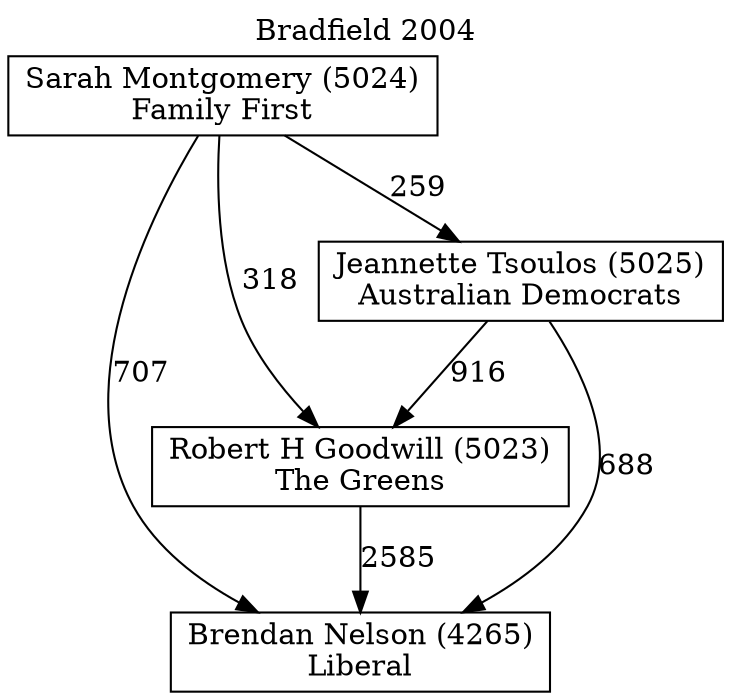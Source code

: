 // House preference flow
digraph "Brendan Nelson (4265)_Bradfield_2004" {
	graph [label="Bradfield 2004" labelloc=t mclimit=10]
	node [shape=box]
	"Brendan Nelson (4265)" [label="Brendan Nelson (4265)
Liberal"]
	"Robert H Goodwill (5023)" [label="Robert H Goodwill (5023)
The Greens"]
	"Jeannette Tsoulos (5025)" [label="Jeannette Tsoulos (5025)
Australian Democrats"]
	"Sarah Montgomery (5024)" [label="Sarah Montgomery (5024)
Family First"]
	"Robert H Goodwill (5023)" -> "Brendan Nelson (4265)" [label=2585]
	"Jeannette Tsoulos (5025)" -> "Robert H Goodwill (5023)" [label=916]
	"Sarah Montgomery (5024)" -> "Jeannette Tsoulos (5025)" [label=259]
	"Jeannette Tsoulos (5025)" -> "Brendan Nelson (4265)" [label=688]
	"Sarah Montgomery (5024)" -> "Brendan Nelson (4265)" [label=707]
	"Sarah Montgomery (5024)" -> "Robert H Goodwill (5023)" [label=318]
}

